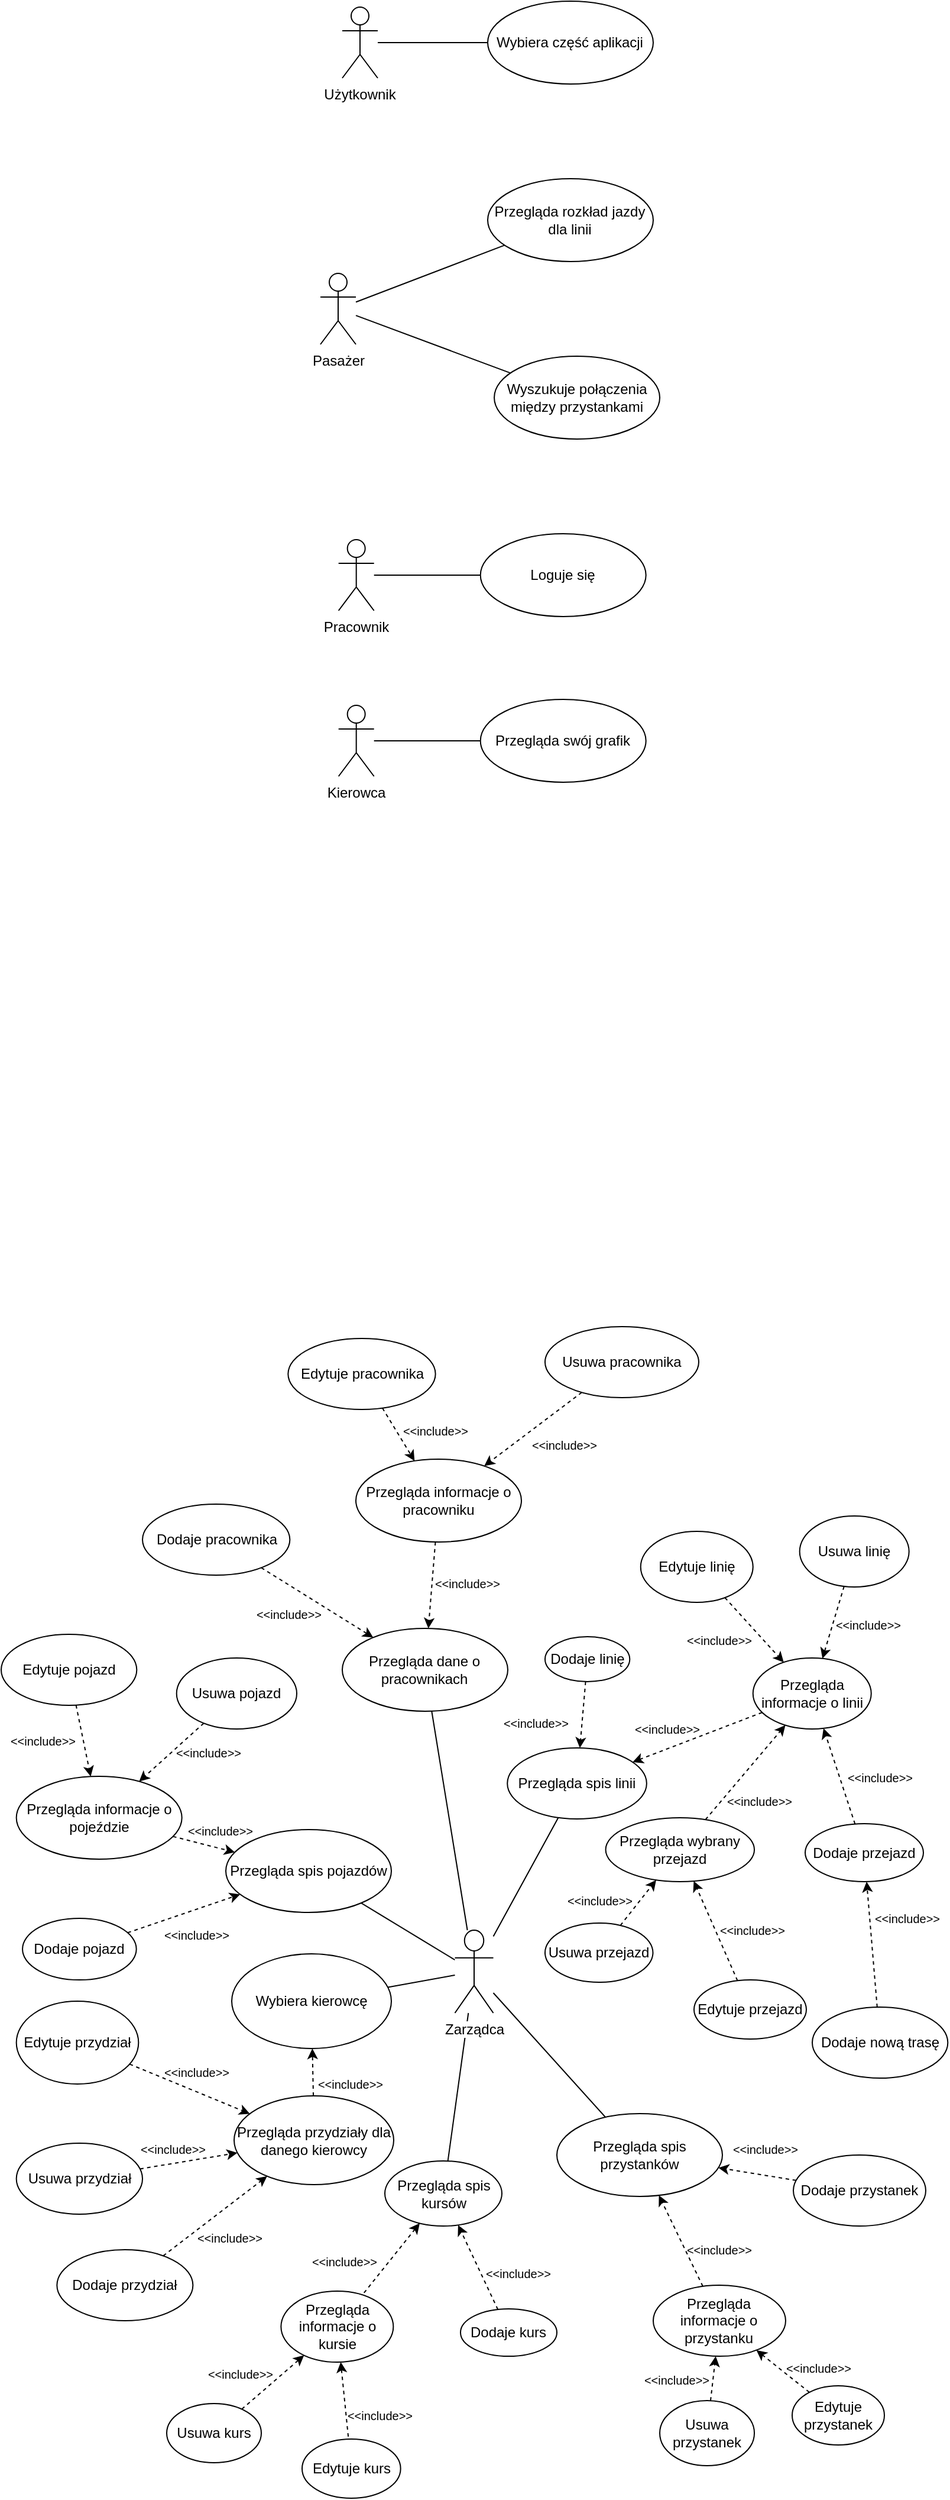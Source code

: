 <mxfile version="12.6.5" type="device"><diagram id="BI46R_EYqLzJ1tIkjkFw" name="Page-1"><mxGraphModel dx="912" dy="813" grid="1" gridSize="10" guides="1" tooltips="1" connect="1" arrows="1" fold="1" page="1" pageScale="1" pageWidth="827" pageHeight="1169" math="0" shadow="0"><root><mxCell id="0"/><mxCell id="1" parent="0"/><mxCell id="60OOL26yrezPsLP32JKA-1" value="Przegląda swój grafik" style="ellipse;whiteSpace=wrap;html=1;" parent="1" vertex="1"><mxGeometry x="415.34" y="650" width="140" height="70" as="geometry"/></mxCell><mxCell id="TdeHRHaEZmvCFvmSnSW7-64" style="edgeStyle=none;rounded=0;orthogonalLoop=1;jettySize=auto;html=1;endArrow=none;endFill=0;" parent="1" source="60OOL26yrezPsLP32JKA-4" target="60OOL26yrezPsLP32JKA-14" edge="1"><mxGeometry relative="1" as="geometry"/></mxCell><mxCell id="60OOL26yrezPsLP32JKA-4" value="Przegląda rozkład jazdy dla linii" style="ellipse;whiteSpace=wrap;html=1;" parent="1" vertex="1"><mxGeometry x="421.49" y="210" width="140" height="70" as="geometry"/></mxCell><mxCell id="60OOL26yrezPsLP32JKA-5" value="Kierowca" style="shape=umlActor;verticalLabelPosition=bottom;labelBackgroundColor=#ffffff;verticalAlign=top;html=1;" parent="1" vertex="1"><mxGeometry x="295.34" y="655" width="30" height="60" as="geometry"/></mxCell><mxCell id="60OOL26yrezPsLP32JKA-14" value="Pasażer" style="shape=umlActor;verticalLabelPosition=bottom;labelBackgroundColor=#ffffff;verticalAlign=top;html=1;" parent="1" vertex="1"><mxGeometry x="280" y="290" width="30" height="60" as="geometry"/></mxCell><mxCell id="60OOL26yrezPsLP32JKA-21" value="" style="endArrow=none;html=1;entryX=0;entryY=0.5;entryDx=0;entryDy=0;" parent="1" source="60OOL26yrezPsLP32JKA-5" target="60OOL26yrezPsLP32JKA-1" edge="1"><mxGeometry width="50" height="50" relative="1" as="geometry"><mxPoint x="285.34" y="1000" as="sourcePoint"/><mxPoint x="335.34" y="950" as="targetPoint"/></mxGeometry></mxCell><mxCell id="TdeHRHaEZmvCFvmSnSW7-63" style="edgeStyle=none;rounded=0;orthogonalLoop=1;jettySize=auto;html=1;endArrow=none;endFill=0;" parent="1" source="60OOL26yrezPsLP32JKA-27" target="60OOL26yrezPsLP32JKA-14" edge="1"><mxGeometry relative="1" as="geometry"/></mxCell><mxCell id="60OOL26yrezPsLP32JKA-27" value="Wyszukuje połączenia między przystankami" style="ellipse;whiteSpace=wrap;html=1;" parent="1" vertex="1"><mxGeometry x="427.02" y="360" width="140" height="70" as="geometry"/></mxCell><mxCell id="h9eESZcJpZ5ieZ2dWSJO-1" value="Pracownik" style="shape=umlActor;verticalLabelPosition=bottom;labelBackgroundColor=#ffffff;verticalAlign=top;html=1;" parent="1" vertex="1"><mxGeometry x="295.34" y="515" width="30" height="60" as="geometry"/></mxCell><mxCell id="h9eESZcJpZ5ieZ2dWSJO-3" value="Loguje się" style="ellipse;whiteSpace=wrap;html=1;" parent="1" vertex="1"><mxGeometry x="415.34" y="510" width="140" height="70" as="geometry"/></mxCell><mxCell id="h9eESZcJpZ5ieZ2dWSJO-5" value="" style="endArrow=none;html=1;entryX=0;entryY=0.5;entryDx=0;entryDy=0;" parent="1" source="h9eESZcJpZ5ieZ2dWSJO-1" target="h9eESZcJpZ5ieZ2dWSJO-3" edge="1"><mxGeometry width="50" height="50" relative="1" as="geometry"><mxPoint x="235.34" y="1085" as="sourcePoint"/><mxPoint x="245.34" y="1015" as="targetPoint"/></mxGeometry></mxCell><mxCell id="TdeHRHaEZmvCFvmSnSW7-1" value="Użytkownik" style="shape=umlActor;verticalLabelPosition=bottom;labelBackgroundColor=#ffffff;verticalAlign=top;html=1;" parent="1" vertex="1"><mxGeometry x="298.49" y="65" width="30" height="60" as="geometry"/></mxCell><mxCell id="TdeHRHaEZmvCFvmSnSW7-3" style="edgeStyle=orthogonalEdgeStyle;rounded=0;orthogonalLoop=1;jettySize=auto;html=1;endArrow=none;endFill=0;" parent="1" source="TdeHRHaEZmvCFvmSnSW7-2" target="TdeHRHaEZmvCFvmSnSW7-1" edge="1"><mxGeometry relative="1" as="geometry"/></mxCell><mxCell id="TdeHRHaEZmvCFvmSnSW7-2" value="Wybiera część aplikacji" style="ellipse;whiteSpace=wrap;html=1;" parent="1" vertex="1"><mxGeometry x="421.49" y="60" width="140" height="70" as="geometry"/></mxCell><mxCell id="TdeHRHaEZmvCFvmSnSW7-55" style="edgeStyle=none;rounded=0;orthogonalLoop=1;jettySize=auto;html=1;endArrow=none;endFill=0;" parent="1" source="TdeHRHaEZmvCFvmSnSW7-6" target="TdeHRHaEZmvCFvmSnSW7-54" edge="1"><mxGeometry relative="1" as="geometry"/></mxCell><mxCell id="TdeHRHaEZmvCFvmSnSW7-6" value="Zarządca" style="shape=umlActor;verticalLabelPosition=bottom;labelBackgroundColor=#ffffff;verticalAlign=top;html=1;" parent="1" vertex="1"><mxGeometry x="393.74" y="1690" width="32.52" height="70" as="geometry"/></mxCell><mxCell id="TdeHRHaEZmvCFvmSnSW7-25" style="rounded=0;orthogonalLoop=1;jettySize=auto;html=1;endArrow=none;endFill=0;" parent="1" source="TdeHRHaEZmvCFvmSnSW7-7" target="TdeHRHaEZmvCFvmSnSW7-6" edge="1"><mxGeometry relative="1" as="geometry"/></mxCell><mxCell id="TdeHRHaEZmvCFvmSnSW7-7" value="Przegląda dane&amp;nbsp;o pracownikach" style="ellipse;whiteSpace=wrap;html=1;" parent="1" vertex="1"><mxGeometry x="298.49" y="1435" width="140" height="70" as="geometry"/></mxCell><mxCell id="TdeHRHaEZmvCFvmSnSW7-30" style="rounded=0;orthogonalLoop=1;jettySize=auto;html=1;endArrow=classic;endFill=1;dashed=1;" parent="1" source="TdeHRHaEZmvCFvmSnSW7-8" target="TdeHRHaEZmvCFvmSnSW7-7" edge="1"><mxGeometry relative="1" as="geometry"/></mxCell><mxCell id="TdeHRHaEZmvCFvmSnSW7-8" value="Przegląda informacje o pracowniku" style="ellipse;whiteSpace=wrap;html=1;" parent="1" vertex="1"><mxGeometry x="310" y="1292" width="140" height="70" as="geometry"/></mxCell><mxCell id="TdeHRHaEZmvCFvmSnSW7-33" style="rounded=0;orthogonalLoop=1;jettySize=auto;html=1;endArrow=classic;endFill=1;dashed=1;" parent="1" source="TdeHRHaEZmvCFvmSnSW7-9" target="TdeHRHaEZmvCFvmSnSW7-8" edge="1"><mxGeometry relative="1" as="geometry"/></mxCell><mxCell id="TdeHRHaEZmvCFvmSnSW7-9" value="Edytuje pracownika" style="ellipse;whiteSpace=wrap;html=1;" parent="1" vertex="1"><mxGeometry x="252.66" y="1190" width="124.66" height="60" as="geometry"/></mxCell><mxCell id="TdeHRHaEZmvCFvmSnSW7-34" style="rounded=0;orthogonalLoop=1;jettySize=auto;html=1;endArrow=classic;endFill=1;dashed=1;" parent="1" source="TdeHRHaEZmvCFvmSnSW7-10" target="TdeHRHaEZmvCFvmSnSW7-8" edge="1"><mxGeometry relative="1" as="geometry"/></mxCell><mxCell id="TdeHRHaEZmvCFvmSnSW7-10" value="Usuwa pracownika" style="ellipse;whiteSpace=wrap;html=1;" parent="1" vertex="1"><mxGeometry x="469.98" y="1180" width="130.02" height="60" as="geometry"/></mxCell><mxCell id="TdeHRHaEZmvCFvmSnSW7-24" style="rounded=0;orthogonalLoop=1;jettySize=auto;html=1;endArrow=none;endFill=0;" parent="1" source="TdeHRHaEZmvCFvmSnSW7-11" target="TdeHRHaEZmvCFvmSnSW7-6" edge="1"><mxGeometry relative="1" as="geometry"/></mxCell><mxCell id="TdeHRHaEZmvCFvmSnSW7-11" value="Przegląda spis pojazdów" style="ellipse;whiteSpace=wrap;html=1;" parent="1" vertex="1"><mxGeometry x="200" y="1605" width="140" height="70" as="geometry"/></mxCell><mxCell id="TdeHRHaEZmvCFvmSnSW7-27" style="rounded=0;orthogonalLoop=1;jettySize=auto;html=1;endArrow=classic;endFill=1;dashed=1;startArrow=none;startFill=0;" parent="1" source="TdeHRHaEZmvCFvmSnSW7-12" target="TdeHRHaEZmvCFvmSnSW7-11" edge="1"><mxGeometry relative="1" as="geometry"/></mxCell><mxCell id="TdeHRHaEZmvCFvmSnSW7-12" value="Przegląda informacje o pojeździe" style="ellipse;whiteSpace=wrap;html=1;" parent="1" vertex="1"><mxGeometry x="22.84" y="1560" width="140" height="70" as="geometry"/></mxCell><mxCell id="TdeHRHaEZmvCFvmSnSW7-29" style="rounded=0;orthogonalLoop=1;jettySize=auto;html=1;endArrow=classic;endFill=1;dashed=1;" parent="1" source="TdeHRHaEZmvCFvmSnSW7-15" target="TdeHRHaEZmvCFvmSnSW7-12" edge="1"><mxGeometry relative="1" as="geometry"/></mxCell><mxCell id="TdeHRHaEZmvCFvmSnSW7-15" value="Edytuje pojazd" style="ellipse;whiteSpace=wrap;html=1;" parent="1" vertex="1"><mxGeometry x="10.0" y="1440" width="114.66" height="60" as="geometry"/></mxCell><mxCell id="TdeHRHaEZmvCFvmSnSW7-28" style="rounded=0;orthogonalLoop=1;jettySize=auto;html=1;endArrow=classic;endFill=1;dashed=1;" parent="1" source="TdeHRHaEZmvCFvmSnSW7-16" target="TdeHRHaEZmvCFvmSnSW7-12" edge="1"><mxGeometry relative="1" as="geometry"/></mxCell><mxCell id="TdeHRHaEZmvCFvmSnSW7-16" value="Usuwa pojazd" style="ellipse;whiteSpace=wrap;html=1;" parent="1" vertex="1"><mxGeometry x="158.34" y="1460" width="101.66" height="60" as="geometry"/></mxCell><mxCell id="TdeHRHaEZmvCFvmSnSW7-35" style="rounded=0;orthogonalLoop=1;jettySize=auto;html=1;endArrow=none;endFill=0;" parent="1" source="TdeHRHaEZmvCFvmSnSW7-17" target="TdeHRHaEZmvCFvmSnSW7-6" edge="1"><mxGeometry relative="1" as="geometry"/></mxCell><mxCell id="TdeHRHaEZmvCFvmSnSW7-17" value="Przegląda spis linii" style="ellipse;whiteSpace=wrap;html=1;" parent="1" vertex="1"><mxGeometry x="438.1" y="1536" width="117.83" height="60" as="geometry"/></mxCell><mxCell id="TdeHRHaEZmvCFvmSnSW7-36" style="rounded=0;orthogonalLoop=1;jettySize=auto;html=1;endArrow=classic;endFill=1;dashed=1;" parent="1" source="TdeHRHaEZmvCFvmSnSW7-18" target="TdeHRHaEZmvCFvmSnSW7-17" edge="1"><mxGeometry relative="1" as="geometry"/></mxCell><mxCell id="TdeHRHaEZmvCFvmSnSW7-18" value="Przegląda informacje o linii" style="ellipse;whiteSpace=wrap;html=1;" parent="1" vertex="1"><mxGeometry x="645.87" y="1460" width="100" height="60" as="geometry"/></mxCell><mxCell id="TdeHRHaEZmvCFvmSnSW7-39" style="rounded=0;orthogonalLoop=1;jettySize=auto;html=1;endArrow=classic;endFill=1;dashed=1;" parent="1" source="TdeHRHaEZmvCFvmSnSW7-19" target="TdeHRHaEZmvCFvmSnSW7-18" edge="1"><mxGeometry relative="1" as="geometry"/></mxCell><mxCell id="TdeHRHaEZmvCFvmSnSW7-19" value="Dodaje przejazd" style="ellipse;whiteSpace=wrap;html=1;" parent="1" vertex="1"><mxGeometry x="690" y="1600" width="100" height="49" as="geometry"/></mxCell><mxCell id="TdeHRHaEZmvCFvmSnSW7-38" style="rounded=0;orthogonalLoop=1;jettySize=auto;html=1;endArrow=classic;endFill=1;dashed=1;" parent="1" source="TdeHRHaEZmvCFvmSnSW7-20" target="TdeHRHaEZmvCFvmSnSW7-18" edge="1"><mxGeometry relative="1" as="geometry"/></mxCell><mxCell id="TdeHRHaEZmvCFvmSnSW7-20" value="Edytuje linię" style="ellipse;whiteSpace=wrap;html=1;" parent="1" vertex="1"><mxGeometry x="550.86" y="1353" width="95.01" height="60" as="geometry"/></mxCell><mxCell id="TdeHRHaEZmvCFvmSnSW7-37" style="rounded=0;orthogonalLoop=1;jettySize=auto;html=1;endArrow=classic;endFill=1;dashed=1;" parent="1" source="TdeHRHaEZmvCFvmSnSW7-21" target="TdeHRHaEZmvCFvmSnSW7-18" edge="1"><mxGeometry relative="1" as="geometry"/></mxCell><mxCell id="TdeHRHaEZmvCFvmSnSW7-21" value="Usuwa linię" style="ellipse;whiteSpace=wrap;html=1;" parent="1" vertex="1"><mxGeometry x="685.33" y="1340" width="92.52" height="60" as="geometry"/></mxCell><mxCell id="TdeHRHaEZmvCFvmSnSW7-40" style="rounded=0;orthogonalLoop=1;jettySize=auto;html=1;endArrow=classic;endFill=1;dashed=1;" parent="1" source="TdeHRHaEZmvCFvmSnSW7-22" target="TdeHRHaEZmvCFvmSnSW7-106" edge="1"><mxGeometry relative="1" as="geometry"/></mxCell><mxCell id="TdeHRHaEZmvCFvmSnSW7-22" value="Edytuje przejazd" style="ellipse;whiteSpace=wrap;html=1;" parent="1" vertex="1"><mxGeometry x="595.99" y="1732" width="95.01" height="50" as="geometry"/></mxCell><mxCell id="TdeHRHaEZmvCFvmSnSW7-41" style="rounded=0;orthogonalLoop=1;jettySize=auto;html=1;endArrow=classic;endFill=1;dashed=1;" parent="1" source="TdeHRHaEZmvCFvmSnSW7-23" target="TdeHRHaEZmvCFvmSnSW7-106" edge="1"><mxGeometry relative="1" as="geometry"/></mxCell><mxCell id="TdeHRHaEZmvCFvmSnSW7-23" value="Usuwa przejazd" style="ellipse;whiteSpace=wrap;html=1;" parent="1" vertex="1"><mxGeometry x="469.98" y="1684" width="91.26" height="50" as="geometry"/></mxCell><mxCell id="TdeHRHaEZmvCFvmSnSW7-43" style="edgeStyle=none;rounded=0;orthogonalLoop=1;jettySize=auto;html=1;endArrow=classic;endFill=1;dashed=1;" parent="1" source="TdeHRHaEZmvCFvmSnSW7-42" target="TdeHRHaEZmvCFvmSnSW7-19" edge="1"><mxGeometry relative="1" as="geometry"/></mxCell><mxCell id="TdeHRHaEZmvCFvmSnSW7-42" value="Dodaje nową trasę" style="ellipse;whiteSpace=wrap;html=1;" parent="1" vertex="1"><mxGeometry x="696" y="1755" width="114.66" height="60" as="geometry"/></mxCell><mxCell id="TdeHRHaEZmvCFvmSnSW7-45" style="edgeStyle=none;rounded=0;orthogonalLoop=1;jettySize=auto;html=1;endArrow=none;endFill=0;" parent="1" source="TdeHRHaEZmvCFvmSnSW7-44" target="TdeHRHaEZmvCFvmSnSW7-6" edge="1"><mxGeometry relative="1" as="geometry"/></mxCell><mxCell id="TdeHRHaEZmvCFvmSnSW7-44" value="Wybiera kierowcę" style="ellipse;whiteSpace=wrap;html=1;" parent="1" vertex="1"><mxGeometry x="205" y="1710" width="135" height="80" as="geometry"/></mxCell><mxCell id="TdeHRHaEZmvCFvmSnSW7-53" style="edgeStyle=none;rounded=0;orthogonalLoop=1;jettySize=auto;html=1;endArrow=classic;endFill=1;dashed=1;" parent="1" source="TdeHRHaEZmvCFvmSnSW7-46" target="TdeHRHaEZmvCFvmSnSW7-49" edge="1"><mxGeometry relative="1" as="geometry"/></mxCell><mxCell id="TdeHRHaEZmvCFvmSnSW7-46" value="Edytuje przydział" style="ellipse;whiteSpace=wrap;html=1;" parent="1" vertex="1"><mxGeometry x="22.84" y="1750" width="103.32" height="70" as="geometry"/></mxCell><mxCell id="TdeHRHaEZmvCFvmSnSW7-52" style="edgeStyle=none;rounded=0;orthogonalLoop=1;jettySize=auto;html=1;endArrow=classic;endFill=1;dashed=1;" parent="1" source="TdeHRHaEZmvCFvmSnSW7-47" target="TdeHRHaEZmvCFvmSnSW7-49" edge="1"><mxGeometry relative="1" as="geometry"/></mxCell><mxCell id="TdeHRHaEZmvCFvmSnSW7-47" value="Usuwa przydział" style="ellipse;whiteSpace=wrap;html=1;" parent="1" vertex="1"><mxGeometry x="22.84" y="1870" width="106.67" height="60" as="geometry"/></mxCell><mxCell id="TdeHRHaEZmvCFvmSnSW7-51" style="edgeStyle=none;rounded=0;orthogonalLoop=1;jettySize=auto;html=1;endArrow=classic;endFill=1;dashed=1;" parent="1" source="TdeHRHaEZmvCFvmSnSW7-48" target="TdeHRHaEZmvCFvmSnSW7-49" edge="1"><mxGeometry relative="1" as="geometry"/></mxCell><mxCell id="TdeHRHaEZmvCFvmSnSW7-48" value="Dodaje przydział" style="ellipse;whiteSpace=wrap;html=1;" parent="1" vertex="1"><mxGeometry x="57.17" y="1960" width="115.01" height="60" as="geometry"/></mxCell><mxCell id="TdeHRHaEZmvCFvmSnSW7-50" style="edgeStyle=none;rounded=0;orthogonalLoop=1;jettySize=auto;html=1;endArrow=classic;endFill=1;dashed=1;" parent="1" source="TdeHRHaEZmvCFvmSnSW7-49" target="TdeHRHaEZmvCFvmSnSW7-44" edge="1"><mxGeometry relative="1" as="geometry"/></mxCell><mxCell id="TdeHRHaEZmvCFvmSnSW7-49" value="Przegląda przydziały dla danego kierowcy" style="ellipse;whiteSpace=wrap;html=1;" parent="1" vertex="1"><mxGeometry x="207" y="1830" width="135" height="75" as="geometry"/></mxCell><mxCell id="TdeHRHaEZmvCFvmSnSW7-60" style="edgeStyle=none;rounded=0;orthogonalLoop=1;jettySize=auto;html=1;endArrow=none;endFill=0;dashed=1;startArrow=classic;startFill=1;" parent="1" source="TdeHRHaEZmvCFvmSnSW7-54" target="TdeHRHaEZmvCFvmSnSW7-56" edge="1"><mxGeometry relative="1" as="geometry"/></mxCell><mxCell id="TdeHRHaEZmvCFvmSnSW7-54" value="Przegląda spis kursów" style="ellipse;whiteSpace=wrap;html=1;" parent="1" vertex="1"><mxGeometry x="334.5" y="1885" width="99" height="55" as="geometry"/></mxCell><mxCell id="TdeHRHaEZmvCFvmSnSW7-62" style="edgeStyle=none;rounded=0;orthogonalLoop=1;jettySize=auto;html=1;endArrow=none;endFill=0;dashed=1;startArrow=classic;startFill=1;" parent="1" source="TdeHRHaEZmvCFvmSnSW7-56" target="TdeHRHaEZmvCFvmSnSW7-57" edge="1"><mxGeometry relative="1" as="geometry"/></mxCell><mxCell id="TdeHRHaEZmvCFvmSnSW7-56" value="Przegląda informacje o kursie" style="ellipse;whiteSpace=wrap;html=1;" parent="1" vertex="1"><mxGeometry x="246.68" y="1995" width="95" height="60" as="geometry"/></mxCell><mxCell id="TdeHRHaEZmvCFvmSnSW7-57" value="Edytuje kurs" style="ellipse;whiteSpace=wrap;html=1;" parent="1" vertex="1"><mxGeometry x="264.5" y="2120" width="83.33" height="50" as="geometry"/></mxCell><mxCell id="TdeHRHaEZmvCFvmSnSW7-67" style="edgeStyle=none;rounded=0;orthogonalLoop=1;jettySize=auto;html=1;endArrow=classic;endFill=1;dashed=1;" parent="1" source="TdeHRHaEZmvCFvmSnSW7-59" target="TdeHRHaEZmvCFvmSnSW7-54" edge="1"><mxGeometry relative="1" as="geometry"/></mxCell><mxCell id="TdeHRHaEZmvCFvmSnSW7-59" value="Dodaje kurs" style="ellipse;whiteSpace=wrap;html=1;" parent="1" vertex="1"><mxGeometry x="398.49" y="2010" width="81.51" height="40" as="geometry"/></mxCell><mxCell id="TdeHRHaEZmvCFvmSnSW7-69" style="edgeStyle=none;rounded=0;orthogonalLoop=1;jettySize=auto;html=1;dashed=1;endArrow=classic;endFill=1;" parent="1" source="TdeHRHaEZmvCFvmSnSW7-68" target="TdeHRHaEZmvCFvmSnSW7-11" edge="1"><mxGeometry relative="1" as="geometry"/></mxCell><mxCell id="TdeHRHaEZmvCFvmSnSW7-68" value="Dodaje pojazd" style="ellipse;whiteSpace=wrap;html=1;" parent="1" vertex="1"><mxGeometry x="28.02" y="1680" width="96.32" height="52" as="geometry"/></mxCell><mxCell id="TdeHRHaEZmvCFvmSnSW7-72" style="edgeStyle=none;rounded=0;orthogonalLoop=1;jettySize=auto;html=1;dashed=1;endArrow=classic;endFill=1;" parent="1" source="TdeHRHaEZmvCFvmSnSW7-71" target="TdeHRHaEZmvCFvmSnSW7-7" edge="1"><mxGeometry relative="1" as="geometry"/></mxCell><mxCell id="TdeHRHaEZmvCFvmSnSW7-71" value="Dodaje pracownika" style="ellipse;whiteSpace=wrap;html=1;" parent="1" vertex="1"><mxGeometry x="129.51" y="1330" width="124.66" height="60" as="geometry"/></mxCell><mxCell id="TdeHRHaEZmvCFvmSnSW7-75" style="edgeStyle=none;rounded=0;orthogonalLoop=1;jettySize=auto;html=1;dashed=1;endArrow=classic;endFill=1;" parent="1" source="TdeHRHaEZmvCFvmSnSW7-74" target="TdeHRHaEZmvCFvmSnSW7-17" edge="1"><mxGeometry relative="1" as="geometry"/></mxCell><mxCell id="TdeHRHaEZmvCFvmSnSW7-74" value="Dodaje linię" style="ellipse;whiteSpace=wrap;html=1;" parent="1" vertex="1"><mxGeometry x="469.98" y="1442" width="71.66" height="38" as="geometry"/></mxCell><mxCell id="TdeHRHaEZmvCFvmSnSW7-80" value="&amp;lt;&amp;lt;include&amp;gt;&amp;gt;" style="text;html=1;align=center;verticalAlign=middle;resizable=0;points=[];autosize=1;rotation=0;fontSize=10;" parent="1" vertex="1"><mxGeometry x="160" y="1596" width="70" height="20" as="geometry"/></mxCell><mxCell id="TdeHRHaEZmvCFvmSnSW7-82" value="&amp;lt;&amp;lt;include&amp;gt;&amp;gt;" style="text;html=1;align=center;verticalAlign=middle;resizable=0;points=[];autosize=1;rotation=0;fontSize=10;" parent="1" vertex="1"><mxGeometry x="10" y="1520" width="70" height="20" as="geometry"/></mxCell><mxCell id="TdeHRHaEZmvCFvmSnSW7-83" value="&amp;lt;&amp;lt;include&amp;gt;&amp;gt;" style="text;html=1;align=center;verticalAlign=middle;resizable=0;points=[];autosize=1;rotation=0;fontSize=10;" parent="1" vertex="1"><mxGeometry x="140" y="1684" width="70" height="20" as="geometry"/></mxCell><mxCell id="TdeHRHaEZmvCFvmSnSW7-84" value="&amp;lt;&amp;lt;include&amp;gt;&amp;gt;" style="text;html=1;align=center;verticalAlign=middle;resizable=0;points=[];autosize=1;rotation=0;fontSize=10;" parent="1" vertex="1"><mxGeometry x="150" y="1530" width="70" height="20" as="geometry"/></mxCell><mxCell id="TdeHRHaEZmvCFvmSnSW7-85" value="&amp;lt;&amp;lt;include&amp;gt;&amp;gt;" style="text;html=1;align=center;verticalAlign=middle;resizable=0;points=[];autosize=1;rotation=0;fontSize=10;" parent="1" vertex="1"><mxGeometry x="218" y="1413" width="70" height="20" as="geometry"/></mxCell><mxCell id="TdeHRHaEZmvCFvmSnSW7-86" value="&amp;lt;&amp;lt;include&amp;gt;&amp;gt;" style="text;html=1;align=center;verticalAlign=middle;resizable=0;points=[];autosize=1;rotation=0;fontSize=10;" parent="1" vertex="1"><mxGeometry x="342.0" y="1258" width="70" height="20" as="geometry"/></mxCell><mxCell id="TdeHRHaEZmvCFvmSnSW7-87" value="&amp;lt;&amp;lt;include&amp;gt;&amp;gt;" style="text;html=1;align=center;verticalAlign=middle;resizable=0;points=[];autosize=1;rotation=0;fontSize=10;" parent="1" vertex="1"><mxGeometry x="451.0" y="1270" width="70" height="20" as="geometry"/></mxCell><mxCell id="TdeHRHaEZmvCFvmSnSW7-88" value="&amp;lt;&amp;lt;include&amp;gt;&amp;gt;" style="text;html=1;align=center;verticalAlign=middle;resizable=0;points=[];autosize=1;rotation=0;fontSize=10;" parent="1" vertex="1"><mxGeometry x="369" y="1387" width="70" height="20" as="geometry"/></mxCell><mxCell id="TdeHRHaEZmvCFvmSnSW7-90" value="&amp;lt;&amp;lt;include&amp;gt;&amp;gt;" style="text;html=1;align=center;verticalAlign=middle;resizable=0;points=[];autosize=1;rotation=0;fontSize=10;" parent="1" vertex="1"><mxGeometry x="582.49" y="1435" width="70" height="20" as="geometry"/></mxCell><mxCell id="TdeHRHaEZmvCFvmSnSW7-91" value="&amp;lt;&amp;lt;include&amp;gt;&amp;gt;" style="text;html=1;align=center;verticalAlign=middle;resizable=0;points=[];autosize=1;rotation=0;fontSize=10;" parent="1" vertex="1"><mxGeometry x="707.85" y="1422" width="70" height="20" as="geometry"/></mxCell><mxCell id="TdeHRHaEZmvCFvmSnSW7-92" value="&amp;lt;&amp;lt;include&amp;gt;&amp;gt;" style="text;html=1;align=center;verticalAlign=middle;resizable=0;points=[];autosize=1;rotation=0;fontSize=10;" parent="1" vertex="1"><mxGeometry x="616.43" y="1571" width="70" height="20" as="geometry"/></mxCell><mxCell id="TdeHRHaEZmvCFvmSnSW7-93" value="&amp;lt;&amp;lt;include&amp;gt;&amp;gt;" style="text;html=1;align=center;verticalAlign=middle;resizable=0;points=[];autosize=1;rotation=0;fontSize=10;" parent="1" vertex="1"><mxGeometry x="427.02" y="1505" width="70" height="20" as="geometry"/></mxCell><mxCell id="TdeHRHaEZmvCFvmSnSW7-95" value="&amp;lt;&amp;lt;include&amp;gt;&amp;gt;" style="text;html=1;align=center;verticalAlign=middle;resizable=0;points=[];autosize=1;rotation=0;fontSize=10;" parent="1" vertex="1"><mxGeometry x="718.33" y="1551" width="70" height="20" as="geometry"/></mxCell><mxCell id="TdeHRHaEZmvCFvmSnSW7-96" value="&amp;lt;&amp;lt;include&amp;gt;&amp;gt;" style="text;html=1;align=center;verticalAlign=middle;resizable=0;points=[];autosize=1;rotation=0;fontSize=10;" parent="1" vertex="1"><mxGeometry x="740.66" y="1670" width="70" height="20" as="geometry"/></mxCell><mxCell id="TdeHRHaEZmvCFvmSnSW7-97" value="&amp;lt;&amp;lt;include&amp;gt;&amp;gt;" style="text;html=1;align=center;verticalAlign=middle;resizable=0;points=[];autosize=1;rotation=0;fontSize=10;" parent="1" vertex="1"><mxGeometry x="610" y="1680" width="70" height="20" as="geometry"/></mxCell><mxCell id="TdeHRHaEZmvCFvmSnSW7-98" value="&amp;lt;&amp;lt;include&amp;gt;&amp;gt;" style="text;html=1;align=center;verticalAlign=middle;resizable=0;points=[];autosize=1;rotation=0;fontSize=10;" parent="1" vertex="1"><mxGeometry x="412" y="1970" width="70" height="20" as="geometry"/></mxCell><mxCell id="TdeHRHaEZmvCFvmSnSW7-99" value="&amp;lt;&amp;lt;include&amp;gt;&amp;gt;" style="text;html=1;align=center;verticalAlign=middle;resizable=0;points=[];autosize=1;rotation=0;fontSize=10;" parent="1" vertex="1"><mxGeometry x="264.5" y="1960" width="70" height="20" as="geometry"/></mxCell><mxCell id="TdeHRHaEZmvCFvmSnSW7-100" value="&amp;lt;&amp;lt;include&amp;gt;&amp;gt;" style="text;html=1;align=center;verticalAlign=middle;resizable=0;points=[];autosize=1;rotation=0;fontSize=10;" parent="1" vertex="1"><mxGeometry x="295.34" y="2090" width="70" height="20" as="geometry"/></mxCell><mxCell id="TdeHRHaEZmvCFvmSnSW7-101" value="&amp;lt;&amp;lt;include&amp;gt;&amp;gt;" style="text;html=1;align=center;verticalAlign=middle;resizable=0;points=[];autosize=1;rotation=0;fontSize=10;" parent="1" vertex="1"><mxGeometry x="168.34" y="1940" width="70" height="20" as="geometry"/></mxCell><mxCell id="TdeHRHaEZmvCFvmSnSW7-102" value="&amp;lt;&amp;lt;include&amp;gt;&amp;gt;" style="text;html=1;align=center;verticalAlign=middle;resizable=0;points=[];autosize=1;rotation=0;fontSize=10;" parent="1" vertex="1"><mxGeometry x="120" y="1865" width="70" height="20" as="geometry"/></mxCell><mxCell id="TdeHRHaEZmvCFvmSnSW7-103" value="&amp;lt;&amp;lt;include&amp;gt;&amp;gt;" style="text;html=1;align=center;verticalAlign=middle;resizable=0;points=[];autosize=1;rotation=0;fontSize=10;" parent="1" vertex="1"><mxGeometry x="140" y="1800" width="70" height="20" as="geometry"/></mxCell><mxCell id="TdeHRHaEZmvCFvmSnSW7-104" value="&amp;lt;&amp;lt;include&amp;gt;&amp;gt;" style="text;html=1;align=center;verticalAlign=middle;resizable=0;points=[];autosize=1;rotation=0;fontSize=10;" parent="1" vertex="1"><mxGeometry x="270" y="1810" width="70" height="20" as="geometry"/></mxCell><mxCell id="TdeHRHaEZmvCFvmSnSW7-107" style="edgeStyle=none;rounded=0;orthogonalLoop=1;jettySize=auto;html=1;dashed=1;startArrow=none;startFill=0;endArrow=classic;endFill=1;fontSize=10;" parent="1" source="TdeHRHaEZmvCFvmSnSW7-106" target="TdeHRHaEZmvCFvmSnSW7-18" edge="1"><mxGeometry relative="1" as="geometry"/></mxCell><mxCell id="TdeHRHaEZmvCFvmSnSW7-106" value="Przegląda wybrany przejazd" style="ellipse;whiteSpace=wrap;html=1;" parent="1" vertex="1"><mxGeometry x="521.27" y="1595" width="125.75" height="54" as="geometry"/></mxCell><mxCell id="TdeHRHaEZmvCFvmSnSW7-109" style="edgeStyle=none;rounded=0;orthogonalLoop=1;jettySize=auto;html=1;dashed=1;startArrow=none;startFill=0;endArrow=classic;endFill=1;fontSize=10;" parent="1" source="TdeHRHaEZmvCFvmSnSW7-108" target="TdeHRHaEZmvCFvmSnSW7-56" edge="1"><mxGeometry relative="1" as="geometry"/></mxCell><mxCell id="TdeHRHaEZmvCFvmSnSW7-108" value="Usuwa kurs" style="ellipse;whiteSpace=wrap;html=1;" parent="1" vertex="1"><mxGeometry x="150" y="2090" width="80" height="50" as="geometry"/></mxCell><mxCell id="TdeHRHaEZmvCFvmSnSW7-110" value="&amp;lt;&amp;lt;include&amp;gt;&amp;gt;" style="text;html=1;align=center;verticalAlign=middle;resizable=0;points=[];autosize=1;rotation=0;fontSize=10;" parent="1" vertex="1"><mxGeometry x="176.68" y="2055" width="70" height="20" as="geometry"/></mxCell><mxCell id="TdeHRHaEZmvCFvmSnSW7-111" value="&amp;lt;&amp;lt;include&amp;gt;&amp;gt;" style="text;html=1;align=center;verticalAlign=middle;resizable=0;points=[];autosize=1;rotation=0;fontSize=10;" parent="1" vertex="1"><mxGeometry x="480.86" y="1655" width="70" height="20" as="geometry"/></mxCell><mxCell id="TdeHRHaEZmvCFvmSnSW7-113" style="edgeStyle=none;rounded=0;orthogonalLoop=1;jettySize=auto;html=1;startArrow=none;startFill=0;endArrow=none;endFill=0;fontSize=10;" parent="1" source="TdeHRHaEZmvCFvmSnSW7-112" target="TdeHRHaEZmvCFvmSnSW7-6" edge="1"><mxGeometry relative="1" as="geometry"/></mxCell><mxCell id="TdeHRHaEZmvCFvmSnSW7-112" value="Przegląda spis przystanków" style="ellipse;whiteSpace=wrap;html=1;" parent="1" vertex="1"><mxGeometry x="480" y="1845" width="140" height="70" as="geometry"/></mxCell><mxCell id="TdeHRHaEZmvCFvmSnSW7-114" value="&amp;lt;&amp;lt;include&amp;gt;&amp;gt;" style="text;html=1;align=center;verticalAlign=middle;resizable=0;points=[];autosize=1;rotation=0;fontSize=10;" parent="1" vertex="1"><mxGeometry x="537.63" y="1510" width="70" height="20" as="geometry"/></mxCell><mxCell id="TdeHRHaEZmvCFvmSnSW7-123" style="edgeStyle=none;rounded=0;orthogonalLoop=1;jettySize=auto;html=1;dashed=1;startArrow=none;startFill=0;endArrow=classic;endFill=1;fontSize=10;" parent="1" source="TdeHRHaEZmvCFvmSnSW7-115" target="TdeHRHaEZmvCFvmSnSW7-112" edge="1"><mxGeometry relative="1" as="geometry"/></mxCell><mxCell id="TdeHRHaEZmvCFvmSnSW7-115" value="Dodaje przystanek" style="ellipse;whiteSpace=wrap;html=1;" parent="1" vertex="1"><mxGeometry x="680" y="1880" width="112" height="60" as="geometry"/></mxCell><mxCell id="TdeHRHaEZmvCFvmSnSW7-118" style="edgeStyle=none;rounded=0;orthogonalLoop=1;jettySize=auto;html=1;startArrow=none;startFill=0;endArrow=classic;endFill=1;fontSize=10;dashed=1;" parent="1" source="TdeHRHaEZmvCFvmSnSW7-117" target="TdeHRHaEZmvCFvmSnSW7-112" edge="1"><mxGeometry relative="1" as="geometry"/></mxCell><mxCell id="TdeHRHaEZmvCFvmSnSW7-117" value="Przegląda informacje o przystanku" style="ellipse;whiteSpace=wrap;html=1;" parent="1" vertex="1"><mxGeometry x="561.49" y="1990" width="112" height="60" as="geometry"/></mxCell><mxCell id="TdeHRHaEZmvCFvmSnSW7-122" style="edgeStyle=none;rounded=0;orthogonalLoop=1;jettySize=auto;html=1;startArrow=none;startFill=0;endArrow=classic;endFill=1;fontSize=10;dashed=1;" parent="1" source="TdeHRHaEZmvCFvmSnSW7-119" target="TdeHRHaEZmvCFvmSnSW7-117" edge="1"><mxGeometry relative="1" as="geometry"/></mxCell><mxCell id="TdeHRHaEZmvCFvmSnSW7-119" value="Edytuje przystanek" style="ellipse;whiteSpace=wrap;html=1;" parent="1" vertex="1"><mxGeometry x="679" y="2075" width="78" height="50" as="geometry"/></mxCell><mxCell id="TdeHRHaEZmvCFvmSnSW7-121" style="edgeStyle=none;rounded=0;orthogonalLoop=1;jettySize=auto;html=1;startArrow=none;startFill=0;endArrow=classic;endFill=1;fontSize=10;dashed=1;" parent="1" source="TdeHRHaEZmvCFvmSnSW7-120" target="TdeHRHaEZmvCFvmSnSW7-117" edge="1"><mxGeometry relative="1" as="geometry"/></mxCell><mxCell id="TdeHRHaEZmvCFvmSnSW7-120" value="Usuwa przystanek" style="ellipse;whiteSpace=wrap;html=1;" parent="1" vertex="1"><mxGeometry x="567.02" y="2087.5" width="80" height="55" as="geometry"/></mxCell><mxCell id="TdeHRHaEZmvCFvmSnSW7-124" value="&amp;lt;&amp;lt;include&amp;gt;&amp;gt;" style="text;html=1;align=center;verticalAlign=middle;resizable=0;points=[];autosize=1;rotation=0;fontSize=10;" parent="1" vertex="1"><mxGeometry x="582.49" y="1950" width="70" height="20" as="geometry"/></mxCell><mxCell id="TdeHRHaEZmvCFvmSnSW7-125" value="&amp;lt;&amp;lt;include&amp;gt;&amp;gt;" style="text;html=1;align=center;verticalAlign=middle;resizable=0;points=[];autosize=1;rotation=0;fontSize=10;" parent="1" vertex="1"><mxGeometry x="665.85" y="2050" width="70" height="20" as="geometry"/></mxCell><mxCell id="TdeHRHaEZmvCFvmSnSW7-126" value="&amp;lt;&amp;lt;include&amp;gt;&amp;gt;" style="text;html=1;align=center;verticalAlign=middle;resizable=0;points=[];autosize=1;rotation=0;fontSize=10;" parent="1" vertex="1"><mxGeometry x="546.43" y="2060" width="70" height="20" as="geometry"/></mxCell><mxCell id="TdeHRHaEZmvCFvmSnSW7-127" value="&amp;lt;&amp;lt;include&amp;gt;&amp;gt;" style="text;html=1;align=center;verticalAlign=middle;resizable=0;points=[];autosize=1;rotation=0;fontSize=10;" parent="1" vertex="1"><mxGeometry x="621.0" y="1865" width="70" height="20" as="geometry"/></mxCell></root></mxGraphModel></diagram></mxfile>